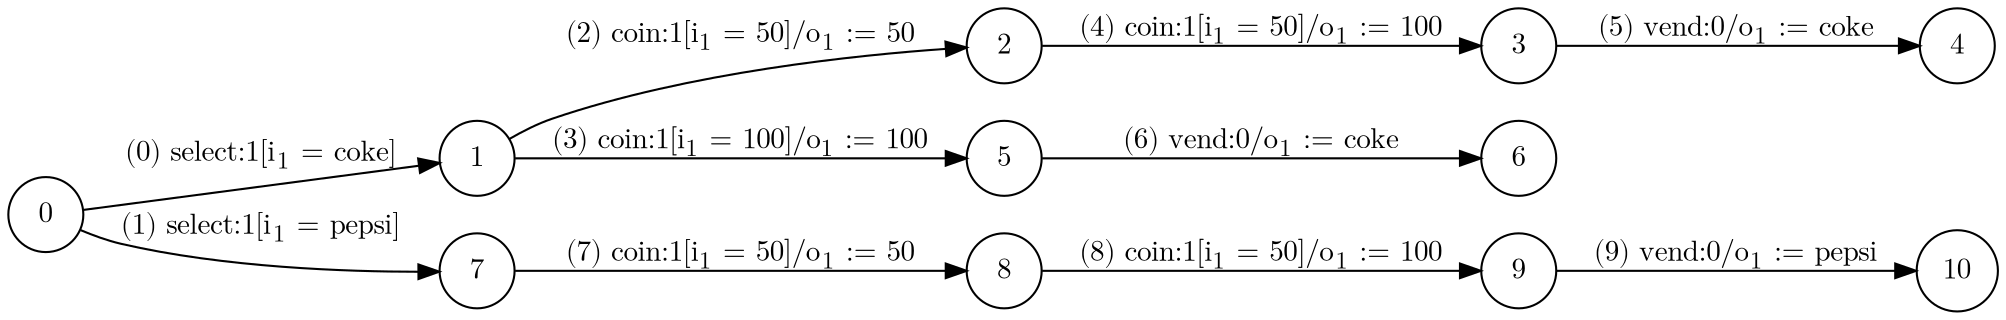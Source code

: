 digraph EFSM {
  graph [rankdir="LR", fontname="Latin Modern Math"];
  node [color="black", fillcolor="white", shape="circle", style="filled", fontname="Latin Modern Math"];
  edge [fontname="Latin Modern Math"];
  0->1[label=<(0) select:1&#91;i<sub>1</sub> = coke&#93;>]
  0->7[label=<(1) select:1&#91;i<sub>1</sub> = pepsi&#93;>]
  1->2[label=<(2) coin:1&#91;i<sub>1</sub> = 50&#93;/o<sub>1</sub> := 50>]
  1->5[label=<(3) coin:1&#91;i<sub>1</sub> = 100&#93;/o<sub>1</sub> := 100>]
  2->3[label=<(4) coin:1&#91;i<sub>1</sub> = 50&#93;/o<sub>1</sub> := 100>]
  3->4[label=<(5) vend:0/o<sub>1</sub> := coke>]
  5->6[label=<(6) vend:0/o<sub>1</sub> := coke>]
  7->8[label=<(7) coin:1&#91;i<sub>1</sub> = 50&#93;/o<sub>1</sub> := 50>]
  8->9[label=<(8) coin:1&#91;i<sub>1</sub> = 50&#93;/o<sub>1</sub> := 100>]
  9->10[label=<(9) vend:0/o<sub>1</sub> := pepsi>]
}
